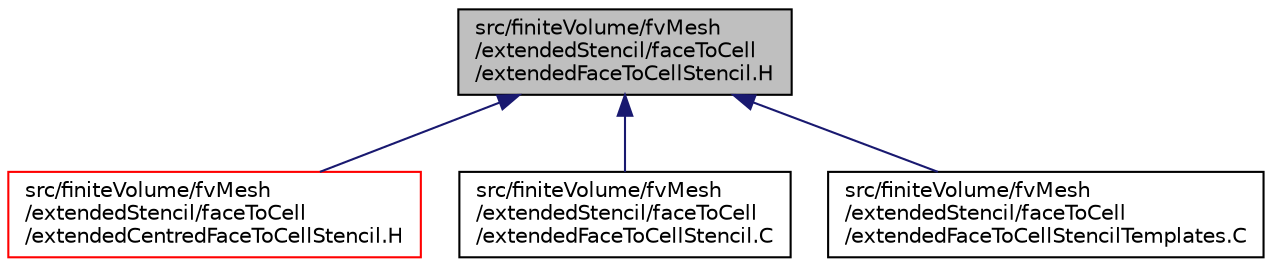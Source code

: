 digraph "src/finiteVolume/fvMesh/extendedStencil/faceToCell/extendedFaceToCellStencil.H"
{
  bgcolor="transparent";
  edge [fontname="Helvetica",fontsize="10",labelfontname="Helvetica",labelfontsize="10"];
  node [fontname="Helvetica",fontsize="10",shape=record];
  Node1 [label="src/finiteVolume/fvMesh\l/extendedStencil/faceToCell\l/extendedFaceToCellStencil.H",height=0.2,width=0.4,color="black", fillcolor="grey75", style="filled", fontcolor="black"];
  Node1 -> Node2 [dir="back",color="midnightblue",fontsize="10",style="solid",fontname="Helvetica"];
  Node2 [label="src/finiteVolume/fvMesh\l/extendedStencil/faceToCell\l/extendedCentredFaceToCellStencil.H",height=0.2,width=0.4,color="red",URL="$a05858.html"];
  Node1 -> Node3 [dir="back",color="midnightblue",fontsize="10",style="solid",fontname="Helvetica"];
  Node3 [label="src/finiteVolume/fvMesh\l/extendedStencil/faceToCell\l/extendedFaceToCellStencil.C",height=0.2,width=0.4,color="black",URL="$a05859.html"];
  Node1 -> Node4 [dir="back",color="midnightblue",fontsize="10",style="solid",fontname="Helvetica"];
  Node4 [label="src/finiteVolume/fvMesh\l/extendedStencil/faceToCell\l/extendedFaceToCellStencilTemplates.C",height=0.2,width=0.4,color="black",URL="$a05861.html"];
}
